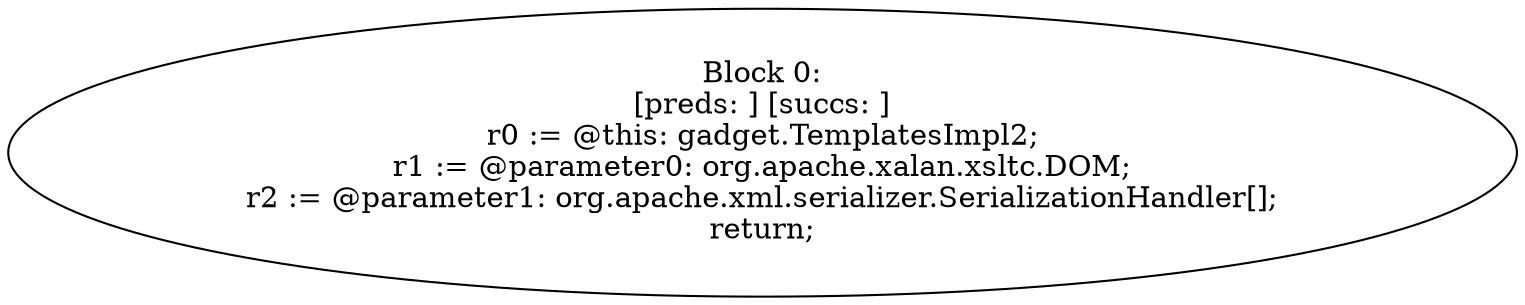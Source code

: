 digraph "unitGraph" {
    "Block 0:
[preds: ] [succs: ]
r0 := @this: gadget.TemplatesImpl2;
r1 := @parameter0: org.apache.xalan.xsltc.DOM;
r2 := @parameter1: org.apache.xml.serializer.SerializationHandler[];
return;
"
}
